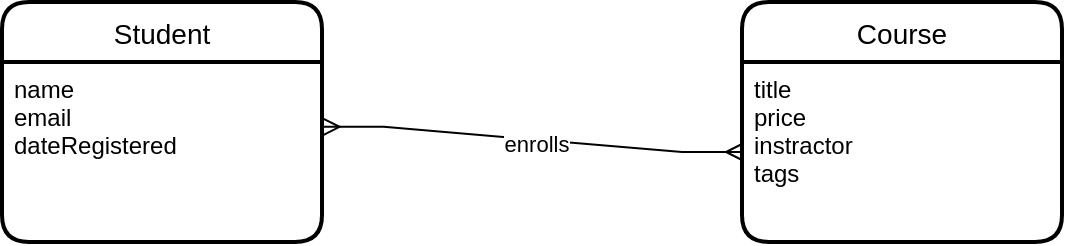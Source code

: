 <mxfile version="16.1.2" type="device" pages="2"><diagram id="ANBzhDgg6j9iMYtAwtkg" name="conceptual"><mxGraphModel dx="962" dy="699" grid="1" gridSize="10" guides="1" tooltips="1" connect="1" arrows="1" fold="1" page="1" pageScale="1" pageWidth="1169" pageHeight="827" math="0" shadow="0"><root><mxCell id="0"/><mxCell id="1" parent="0"/><mxCell id="PvlTo6_yqQYc8Xr8X5_Q-1" value="Student" style="swimlane;childLayout=stackLayout;horizontal=1;startSize=30;horizontalStack=0;rounded=1;fontSize=14;fontStyle=0;strokeWidth=2;resizeParent=0;resizeLast=1;shadow=0;dashed=0;align=center;" vertex="1" parent="1"><mxGeometry x="250" y="180" width="160" height="120" as="geometry"/></mxCell><mxCell id="PvlTo6_yqQYc8Xr8X5_Q-2" value="name&#10;email&#10;dateRegistered" style="align=left;strokeColor=none;fillColor=none;spacingLeft=4;fontSize=12;verticalAlign=top;resizable=0;rotatable=0;part=1;" vertex="1" parent="PvlTo6_yqQYc8Xr8X5_Q-1"><mxGeometry y="30" width="160" height="90" as="geometry"/></mxCell><mxCell id="PvlTo6_yqQYc8Xr8X5_Q-3" value="Course" style="swimlane;childLayout=stackLayout;horizontal=1;startSize=30;horizontalStack=0;rounded=1;fontSize=14;fontStyle=0;strokeWidth=2;resizeParent=0;resizeLast=1;shadow=0;dashed=0;align=center;" vertex="1" parent="1"><mxGeometry x="620" y="180" width="160" height="120" as="geometry"/></mxCell><mxCell id="PvlTo6_yqQYc8Xr8X5_Q-4" value="title&#10;price&#10;instractor&#10;tags" style="align=left;strokeColor=none;fillColor=none;spacingLeft=4;fontSize=12;verticalAlign=top;resizable=0;rotatable=0;part=1;" vertex="1" parent="PvlTo6_yqQYc8Xr8X5_Q-3"><mxGeometry y="30" width="160" height="90" as="geometry"/></mxCell><mxCell id="PvlTo6_yqQYc8Xr8X5_Q-5" value="" style="edgeStyle=entityRelationEdgeStyle;fontSize=12;html=1;endArrow=ERmany;startArrow=ERmany;rounded=0;exitX=1.005;exitY=0.36;exitDx=0;exitDy=0;exitPerimeter=0;entryX=0;entryY=0.5;entryDx=0;entryDy=0;" edge="1" parent="1" source="PvlTo6_yqQYc8Xr8X5_Q-2" target="PvlTo6_yqQYc8Xr8X5_Q-4"><mxGeometry width="100" height="100" relative="1" as="geometry"><mxPoint x="590" y="430" as="sourcePoint"/><mxPoint x="690" y="330" as="targetPoint"/></mxGeometry></mxCell><mxCell id="PvlTo6_yqQYc8Xr8X5_Q-6" value="enrolls" style="edgeLabel;html=1;align=center;verticalAlign=middle;resizable=0;points=[];" vertex="1" connectable="0" parent="PvlTo6_yqQYc8Xr8X5_Q-5"><mxGeometry x="0.017" y="-2" relative="1" as="geometry"><mxPoint as="offset"/></mxGeometry></mxCell></root></mxGraphModel></diagram><diagram id="7ETRtNRs8kEO3Ost4dcG" name="logic"><mxGraphModel dx="1298" dy="945" grid="1" gridSize="10" guides="1" tooltips="1" connect="1" arrows="1" fold="1" page="1" pageScale="1" pageWidth="1169" pageHeight="827" math="0" shadow="0"><root><mxCell id="grTgIbsrPQK0Bh2ckXqA-0"/><mxCell id="grTgIbsrPQK0Bh2ckXqA-1" parent="grTgIbsrPQK0Bh2ckXqA-0"/><mxCell id="UN5OAJw4Om26IKhc_rEb-0" value="Student" style="swimlane;childLayout=stackLayout;horizontal=1;startSize=30;horizontalStack=0;rounded=1;fontSize=14;fontStyle=0;strokeWidth=2;resizeParent=0;resizeLast=1;shadow=0;dashed=0;align=center;" vertex="1" parent="grTgIbsrPQK0Bh2ckXqA-1"><mxGeometry x="250" y="180" width="160" height="120" as="geometry"/></mxCell><mxCell id="UN5OAJw4Om26IKhc_rEb-1" value="firstName (string)&#10;lastName (string)&#10;email (string)&#10;dateRegistered (dateTime)" style="align=left;strokeColor=none;fillColor=none;spacingLeft=4;fontSize=12;verticalAlign=top;resizable=0;rotatable=0;part=1;" vertex="1" parent="UN5OAJw4Om26IKhc_rEb-0"><mxGeometry y="30" width="160" height="90" as="geometry"/></mxCell><mxCell id="UN5OAJw4Om26IKhc_rEb-2" value="Course" style="swimlane;childLayout=stackLayout;horizontal=1;startSize=30;horizontalStack=0;rounded=1;fontSize=14;fontStyle=0;strokeWidth=2;resizeParent=0;resizeLast=1;shadow=0;dashed=0;align=center;" vertex="1" parent="grTgIbsrPQK0Bh2ckXqA-1"><mxGeometry x="700" y="170" width="160" height="120" as="geometry"/></mxCell><mxCell id="UN5OAJw4Om26IKhc_rEb-3" value="title (string)&#10;price (float)&#10;instractor (string)&#10;tags (string)" style="align=left;strokeColor=none;fillColor=none;spacingLeft=4;fontSize=12;verticalAlign=top;resizable=0;rotatable=0;part=1;" vertex="1" parent="UN5OAJw4Om26IKhc_rEb-2"><mxGeometry y="30" width="160" height="90" as="geometry"/></mxCell><mxCell id="UN5OAJw4Om26IKhc_rEb-6" value="Enrollments" style="swimlane;childLayout=stackLayout;horizontal=1;startSize=30;horizontalStack=0;rounded=1;fontSize=14;fontStyle=0;strokeWidth=2;resizeParent=0;resizeLast=1;shadow=0;dashed=0;align=center;" vertex="1" parent="grTgIbsrPQK0Bh2ckXqA-1"><mxGeometry x="480" y="350" width="160" height="120" as="geometry"/></mxCell><mxCell id="UN5OAJw4Om26IKhc_rEb-7" value="date (dateTIme)&#10;price (float)" style="align=left;strokeColor=none;fillColor=none;spacingLeft=4;fontSize=12;verticalAlign=top;resizable=0;rotatable=0;part=1;" vertex="1" parent="UN5OAJw4Om26IKhc_rEb-6"><mxGeometry y="30" width="160" height="90" as="geometry"/></mxCell><mxCell id="UN5OAJw4Om26IKhc_rEb-10" value="" style="edgeStyle=entityRelationEdgeStyle;fontSize=12;html=1;endArrow=ERoneToMany;rounded=0;exitX=1.019;exitY=0.433;exitDx=0;exitDy=0;exitPerimeter=0;entryX=0;entryY=0.5;entryDx=0;entryDy=0;" edge="1" parent="grTgIbsrPQK0Bh2ckXqA-1" source="UN5OAJw4Om26IKhc_rEb-1" target="UN5OAJw4Om26IKhc_rEb-6"><mxGeometry width="100" height="100" relative="1" as="geometry"><mxPoint x="510" y="460" as="sourcePoint"/><mxPoint x="610" y="360" as="targetPoint"/></mxGeometry></mxCell><mxCell id="UN5OAJw4Om26IKhc_rEb-11" value="" style="edgeStyle=entityRelationEdgeStyle;fontSize=12;html=1;endArrow=ERoneToMany;rounded=0;entryX=1;entryY=0.5;entryDx=0;entryDy=0;exitX=0;exitY=0.5;exitDx=0;exitDy=0;" edge="1" parent="grTgIbsrPQK0Bh2ckXqA-1" source="UN5OAJw4Om26IKhc_rEb-2" target="UN5OAJw4Om26IKhc_rEb-7"><mxGeometry width="100" height="100" relative="1" as="geometry"><mxPoint x="870" y="231" as="sourcePoint"/><mxPoint x="610" y="360" as="targetPoint"/></mxGeometry></mxCell></root></mxGraphModel></diagram></mxfile>